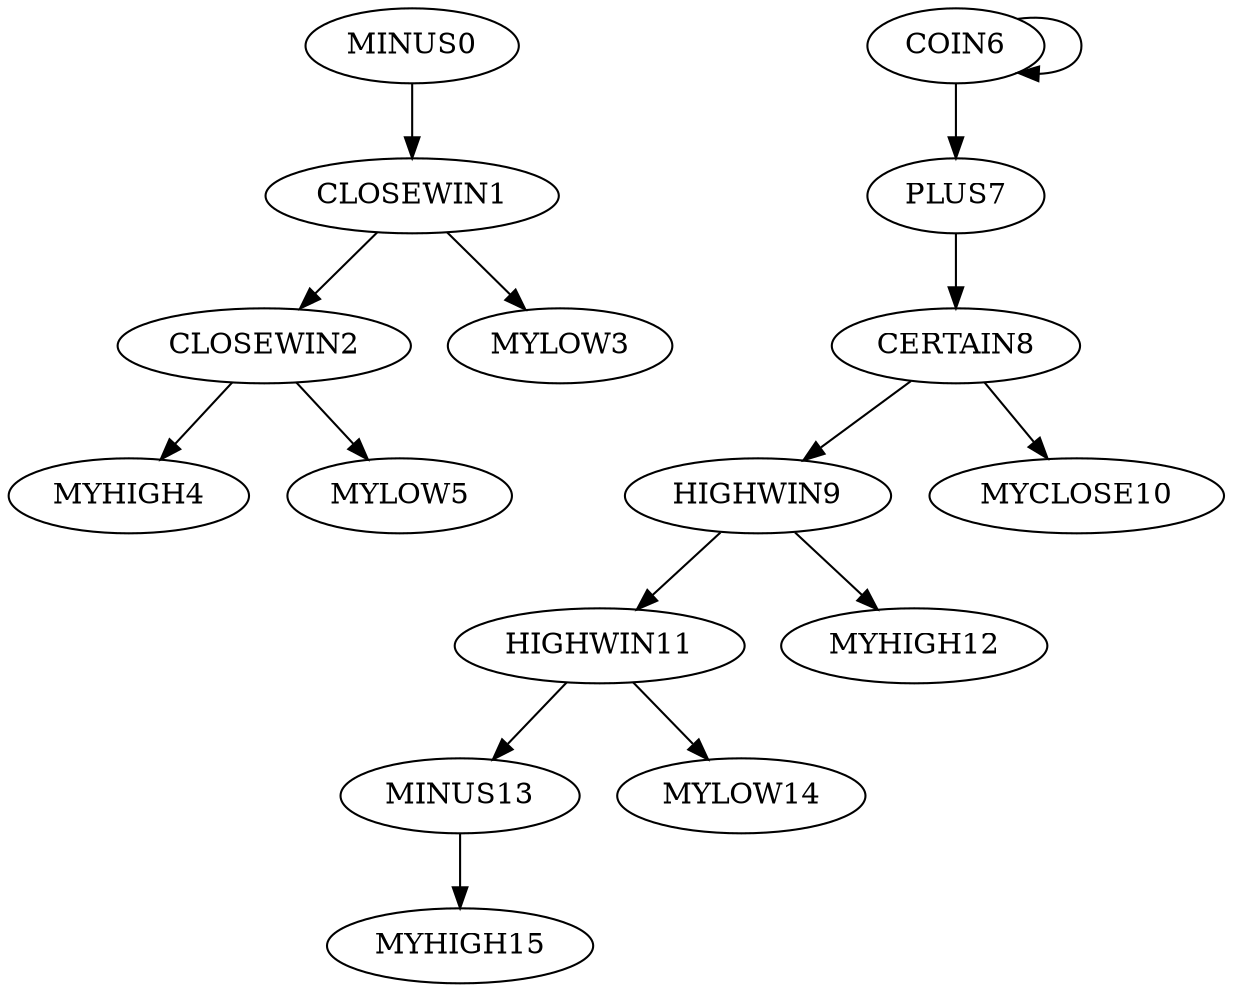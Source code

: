 digraph T {
	MINUS0 -> CLOSEWIN1;
	CLOSEWIN1 -> CLOSEWIN2;
	CLOSEWIN1 -> MYLOW3;
	CLOSEWIN2 -> MYHIGH4;
	CLOSEWIN2 -> MYLOW5;
	COIN6 -> COIN6;
	COIN6 -> PLUS7;
	PLUS7 -> CERTAIN8;
	CERTAIN8 -> HIGHWIN9;
	CERTAIN8 -> MYCLOSE10;
	HIGHWIN9 -> HIGHWIN11;
	HIGHWIN9 -> MYHIGH12;
	HIGHWIN11 -> MINUS13;
	HIGHWIN11 -> MYLOW14;
	MINUS13 -> MYHIGH15;
}